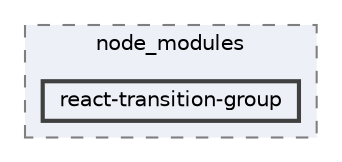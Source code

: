 digraph "C:/Users/arisc/OneDrive/Documents/GitHub/FINAL/EcoEats-Project/node_modules/react-transition-group"
{
 // LATEX_PDF_SIZE
  bgcolor="transparent";
  edge [fontname=Helvetica,fontsize=10,labelfontname=Helvetica,labelfontsize=10];
  node [fontname=Helvetica,fontsize=10,shape=box,height=0.2,width=0.4];
  compound=true
  subgraph clusterdir_5091f2b68170d33f954320199e2fed0a {
    graph [ bgcolor="#edf0f7", pencolor="grey50", label="node_modules", fontname=Helvetica,fontsize=10 style="filled,dashed", URL="dir_5091f2b68170d33f954320199e2fed0a.html",tooltip=""]
  dir_fad1c53aa9496cd84c6e55854bed0cfc [label="react-transition-group", fillcolor="#edf0f7", color="grey25", style="filled,bold", URL="dir_fad1c53aa9496cd84c6e55854bed0cfc.html",tooltip=""];
  }
}

